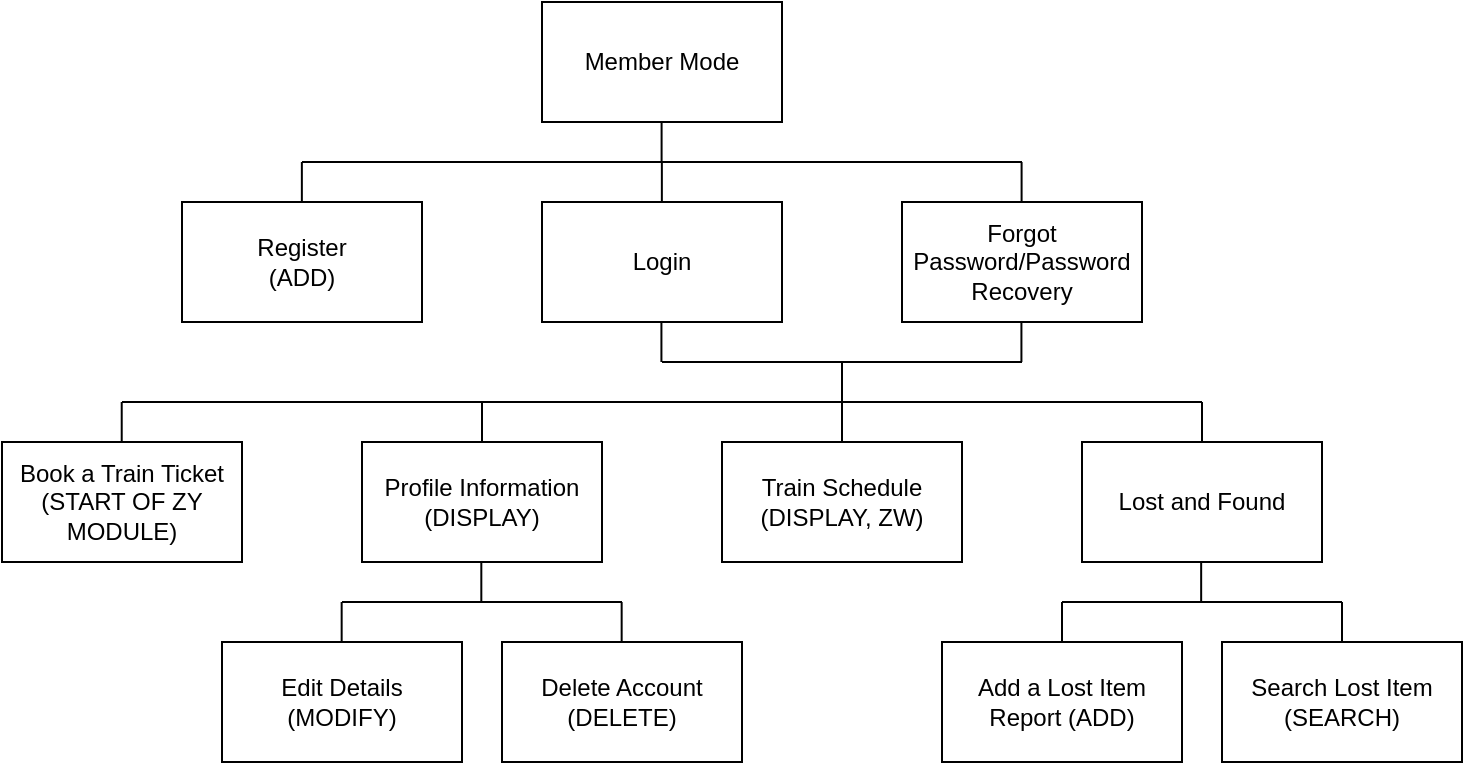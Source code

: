 <mxfile scale="1" border="0" version="24.3.1" type="github">
  <diagram name="Page-1" id="hbOpWvWbVDZabJqtMiut">
    <mxGraphModel dx="1117" dy="519" grid="1" gridSize="10" guides="1" tooltips="1" connect="1" arrows="1" fold="1" page="1" pageScale="1" pageWidth="850" pageHeight="1100" math="0" shadow="0">
      <root>
        <mxCell id="0" />
        <mxCell id="1" parent="0" />
        <mxCell id="YgahVYxuKnuV_hJvNT-6-5" value="Member Mode" style="rounded=0;whiteSpace=wrap;html=1;" parent="1" vertex="1">
          <mxGeometry x="360" y="100" width="120" height="60" as="geometry" />
        </mxCell>
        <mxCell id="YgahVYxuKnuV_hJvNT-6-10" value="" style="endArrow=none;html=1;rounded=0;" parent="1" edge="1">
          <mxGeometry width="50" height="50" relative="1" as="geometry">
            <mxPoint x="240" y="180" as="sourcePoint" />
            <mxPoint x="600" y="180" as="targetPoint" />
          </mxGeometry>
        </mxCell>
        <mxCell id="YgahVYxuKnuV_hJvNT-6-30" value="&lt;div&gt;Login&lt;/div&gt;" style="rounded=0;whiteSpace=wrap;html=1;" parent="1" vertex="1">
          <mxGeometry x="360" y="200" width="120" height="60" as="geometry" />
        </mxCell>
        <mxCell id="YgahVYxuKnuV_hJvNT-6-38" value="Forgot Password/Password Recovery" style="rounded=0;whiteSpace=wrap;html=1;" parent="1" vertex="1">
          <mxGeometry x="540" y="200" width="120" height="60" as="geometry" />
        </mxCell>
        <mxCell id="XDBItxR9DjIlpMVQa8-l-1" value="&lt;div&gt;Register&lt;/div&gt;&lt;div&gt;(ADD)&lt;/div&gt;" style="rounded=0;whiteSpace=wrap;html=1;" vertex="1" parent="1">
          <mxGeometry x="180" y="200" width="120" height="60" as="geometry" />
        </mxCell>
        <mxCell id="XDBItxR9DjIlpMVQa8-l-6" value="Profile Information&lt;br&gt;(DISPLAY)" style="rounded=0;whiteSpace=wrap;html=1;" vertex="1" parent="1">
          <mxGeometry x="270" y="320" width="120" height="60" as="geometry" />
        </mxCell>
        <mxCell id="XDBItxR9DjIlpMVQa8-l-7" value="" style="endArrow=none;html=1;rounded=0;" edge="1" parent="1">
          <mxGeometry width="50" height="50" relative="1" as="geometry">
            <mxPoint x="420" y="280" as="sourcePoint" />
            <mxPoint x="600" y="280" as="targetPoint" />
          </mxGeometry>
        </mxCell>
        <mxCell id="XDBItxR9DjIlpMVQa8-l-11" value="&lt;div&gt;Train Schedule (DISPLAY, ZW)&lt;/div&gt;" style="rounded=0;whiteSpace=wrap;html=1;" vertex="1" parent="1">
          <mxGeometry x="450" y="320" width="120" height="60" as="geometry" />
        </mxCell>
        <mxCell id="XDBItxR9DjIlpMVQa8-l-15" value="" style="endArrow=none;html=1;rounded=0;exitX=0.5;exitY=1;exitDx=0;exitDy=0;" edge="1" parent="1">
          <mxGeometry width="50" height="50" relative="1" as="geometry">
            <mxPoint x="419.93" y="180" as="sourcePoint" />
            <mxPoint x="419.93" y="200" as="targetPoint" />
          </mxGeometry>
        </mxCell>
        <mxCell id="XDBItxR9DjIlpMVQa8-l-16" value="" style="endArrow=none;html=1;rounded=0;exitX=0.5;exitY=1;exitDx=0;exitDy=0;" edge="1" parent="1">
          <mxGeometry width="50" height="50" relative="1" as="geometry">
            <mxPoint x="239.93" y="180" as="sourcePoint" />
            <mxPoint x="239.93" y="200" as="targetPoint" />
          </mxGeometry>
        </mxCell>
        <mxCell id="XDBItxR9DjIlpMVQa8-l-17" value="" style="endArrow=none;html=1;rounded=0;exitX=0.5;exitY=1;exitDx=0;exitDy=0;" edge="1" parent="1">
          <mxGeometry width="50" height="50" relative="1" as="geometry">
            <mxPoint x="599.8" y="180" as="sourcePoint" />
            <mxPoint x="599.8" y="200" as="targetPoint" />
          </mxGeometry>
        </mxCell>
        <mxCell id="XDBItxR9DjIlpMVQa8-l-19" value="" style="endArrow=none;html=1;rounded=0;exitX=0.5;exitY=1;exitDx=0;exitDy=0;" edge="1" parent="1">
          <mxGeometry width="50" height="50" relative="1" as="geometry">
            <mxPoint x="419.8" y="160" as="sourcePoint" />
            <mxPoint x="419.8" y="180" as="targetPoint" />
          </mxGeometry>
        </mxCell>
        <mxCell id="XDBItxR9DjIlpMVQa8-l-20" value="" style="endArrow=none;html=1;rounded=0;exitX=0.5;exitY=1;exitDx=0;exitDy=0;" edge="1" parent="1">
          <mxGeometry width="50" height="50" relative="1" as="geometry">
            <mxPoint x="419.71" y="260" as="sourcePoint" />
            <mxPoint x="419.71" y="280" as="targetPoint" />
          </mxGeometry>
        </mxCell>
        <mxCell id="XDBItxR9DjIlpMVQa8-l-21" value="" style="endArrow=none;html=1;rounded=0;exitX=0.5;exitY=1;exitDx=0;exitDy=0;" edge="1" parent="1">
          <mxGeometry width="50" height="50" relative="1" as="geometry">
            <mxPoint x="599.71" y="260" as="sourcePoint" />
            <mxPoint x="599.71" y="280" as="targetPoint" />
          </mxGeometry>
        </mxCell>
        <mxCell id="XDBItxR9DjIlpMVQa8-l-22" value="" style="endArrow=none;html=1;rounded=0;exitX=0.5;exitY=1;exitDx=0;exitDy=0;" edge="1" parent="1">
          <mxGeometry width="50" height="50" relative="1" as="geometry">
            <mxPoint x="510" y="280" as="sourcePoint" />
            <mxPoint x="510" y="300" as="targetPoint" />
          </mxGeometry>
        </mxCell>
        <mxCell id="XDBItxR9DjIlpMVQa8-l-23" value="" style="endArrow=none;html=1;rounded=0;" edge="1" parent="1">
          <mxGeometry width="50" height="50" relative="1" as="geometry">
            <mxPoint x="150" y="300" as="sourcePoint" />
            <mxPoint x="690" y="300" as="targetPoint" />
          </mxGeometry>
        </mxCell>
        <mxCell id="XDBItxR9DjIlpMVQa8-l-24" value="" style="endArrow=none;html=1;rounded=0;exitX=0.5;exitY=1;exitDx=0;exitDy=0;" edge="1" parent="1">
          <mxGeometry width="50" height="50" relative="1" as="geometry">
            <mxPoint x="330" y="300" as="sourcePoint" />
            <mxPoint x="330" y="320" as="targetPoint" />
          </mxGeometry>
        </mxCell>
        <mxCell id="XDBItxR9DjIlpMVQa8-l-25" value="" style="endArrow=none;html=1;rounded=0;exitX=0.5;exitY=1;exitDx=0;exitDy=0;" edge="1" parent="1">
          <mxGeometry width="50" height="50" relative="1" as="geometry">
            <mxPoint x="510" y="300" as="sourcePoint" />
            <mxPoint x="510" y="320" as="targetPoint" />
          </mxGeometry>
        </mxCell>
        <mxCell id="XDBItxR9DjIlpMVQa8-l-27" value="" style="endArrow=none;html=1;rounded=0;exitX=0.5;exitY=1;exitDx=0;exitDy=0;" edge="1" parent="1">
          <mxGeometry width="50" height="50" relative="1" as="geometry">
            <mxPoint x="690" y="300" as="sourcePoint" />
            <mxPoint x="690" y="320" as="targetPoint" />
          </mxGeometry>
        </mxCell>
        <mxCell id="XDBItxR9DjIlpMVQa8-l-28" value="Lost and Found" style="rounded=0;whiteSpace=wrap;html=1;" vertex="1" parent="1">
          <mxGeometry x="630" y="320" width="120" height="60" as="geometry" />
        </mxCell>
        <mxCell id="XDBItxR9DjIlpMVQa8-l-29" value="Book a Train Ticket&lt;div&gt;(START OF ZY MODULE)&lt;/div&gt;" style="rounded=0;whiteSpace=wrap;html=1;" vertex="1" parent="1">
          <mxGeometry x="90" y="320" width="120" height="60" as="geometry" />
        </mxCell>
        <mxCell id="XDBItxR9DjIlpMVQa8-l-30" value="" style="endArrow=none;html=1;rounded=0;exitX=0.5;exitY=1;exitDx=0;exitDy=0;" edge="1" parent="1">
          <mxGeometry width="50" height="50" relative="1" as="geometry">
            <mxPoint x="149.86" y="300" as="sourcePoint" />
            <mxPoint x="149.86" y="320" as="targetPoint" />
          </mxGeometry>
        </mxCell>
        <mxCell id="XDBItxR9DjIlpMVQa8-l-31" value="" style="endArrow=none;html=1;rounded=0;exitX=0.5;exitY=1;exitDx=0;exitDy=0;" edge="1" parent="1">
          <mxGeometry width="50" height="50" relative="1" as="geometry">
            <mxPoint x="329.66" y="380" as="sourcePoint" />
            <mxPoint x="329.66" y="400" as="targetPoint" />
          </mxGeometry>
        </mxCell>
        <mxCell id="XDBItxR9DjIlpMVQa8-l-32" value="" style="endArrow=none;html=1;rounded=0;" edge="1" parent="1">
          <mxGeometry width="50" height="50" relative="1" as="geometry">
            <mxPoint x="260" y="400" as="sourcePoint" />
            <mxPoint x="400" y="400" as="targetPoint" />
          </mxGeometry>
        </mxCell>
        <mxCell id="XDBItxR9DjIlpMVQa8-l-33" value="Edit Details&lt;br&gt;(MODIFY)" style="rounded=0;whiteSpace=wrap;html=1;" vertex="1" parent="1">
          <mxGeometry x="200" y="420" width="120" height="60" as="geometry" />
        </mxCell>
        <mxCell id="XDBItxR9DjIlpMVQa8-l-34" value="Delete Account&lt;br&gt;(DELETE)" style="rounded=0;whiteSpace=wrap;html=1;" vertex="1" parent="1">
          <mxGeometry x="340" y="420" width="120" height="60" as="geometry" />
        </mxCell>
        <mxCell id="XDBItxR9DjIlpMVQa8-l-35" value="" style="endArrow=none;html=1;rounded=0;exitX=0.5;exitY=1;exitDx=0;exitDy=0;" edge="1" parent="1">
          <mxGeometry width="50" height="50" relative="1" as="geometry">
            <mxPoint x="259.83" y="400" as="sourcePoint" />
            <mxPoint x="259.83" y="420" as="targetPoint" />
          </mxGeometry>
        </mxCell>
        <mxCell id="XDBItxR9DjIlpMVQa8-l-36" value="" style="endArrow=none;html=1;rounded=0;exitX=0.5;exitY=1;exitDx=0;exitDy=0;" edge="1" parent="1">
          <mxGeometry width="50" height="50" relative="1" as="geometry">
            <mxPoint x="399.83" y="400" as="sourcePoint" />
            <mxPoint x="399.83" y="420" as="targetPoint" />
          </mxGeometry>
        </mxCell>
        <mxCell id="XDBItxR9DjIlpMVQa8-l-37" value="" style="endArrow=none;html=1;rounded=0;exitX=0.5;exitY=1;exitDx=0;exitDy=0;" edge="1" parent="1">
          <mxGeometry width="50" height="50" relative="1" as="geometry">
            <mxPoint x="689.58" y="380" as="sourcePoint" />
            <mxPoint x="689.58" y="400" as="targetPoint" />
          </mxGeometry>
        </mxCell>
        <mxCell id="XDBItxR9DjIlpMVQa8-l-38" value="" style="endArrow=none;html=1;rounded=0;" edge="1" parent="1">
          <mxGeometry width="50" height="50" relative="1" as="geometry">
            <mxPoint x="620" y="400" as="sourcePoint" />
            <mxPoint x="760" y="400" as="targetPoint" />
          </mxGeometry>
        </mxCell>
        <mxCell id="XDBItxR9DjIlpMVQa8-l-39" value="" style="endArrow=none;html=1;rounded=0;exitX=0.5;exitY=1;exitDx=0;exitDy=0;" edge="1" parent="1">
          <mxGeometry width="50" height="50" relative="1" as="geometry">
            <mxPoint x="620" y="400" as="sourcePoint" />
            <mxPoint x="620" y="420" as="targetPoint" />
          </mxGeometry>
        </mxCell>
        <mxCell id="XDBItxR9DjIlpMVQa8-l-40" value="" style="endArrow=none;html=1;rounded=0;exitX=0.5;exitY=1;exitDx=0;exitDy=0;" edge="1" parent="1">
          <mxGeometry width="50" height="50" relative="1" as="geometry">
            <mxPoint x="760" y="400" as="sourcePoint" />
            <mxPoint x="760" y="420" as="targetPoint" />
          </mxGeometry>
        </mxCell>
        <mxCell id="XDBItxR9DjIlpMVQa8-l-41" value="Add a Lost Item Report (ADD)" style="rounded=0;whiteSpace=wrap;html=1;" vertex="1" parent="1">
          <mxGeometry x="560" y="420" width="120" height="60" as="geometry" />
        </mxCell>
        <mxCell id="XDBItxR9DjIlpMVQa8-l-42" value="Search Lost Item&lt;div&gt;(SEARCH)&lt;/div&gt;" style="rounded=0;whiteSpace=wrap;html=1;" vertex="1" parent="1">
          <mxGeometry x="700" y="420" width="120" height="60" as="geometry" />
        </mxCell>
      </root>
    </mxGraphModel>
  </diagram>
</mxfile>
